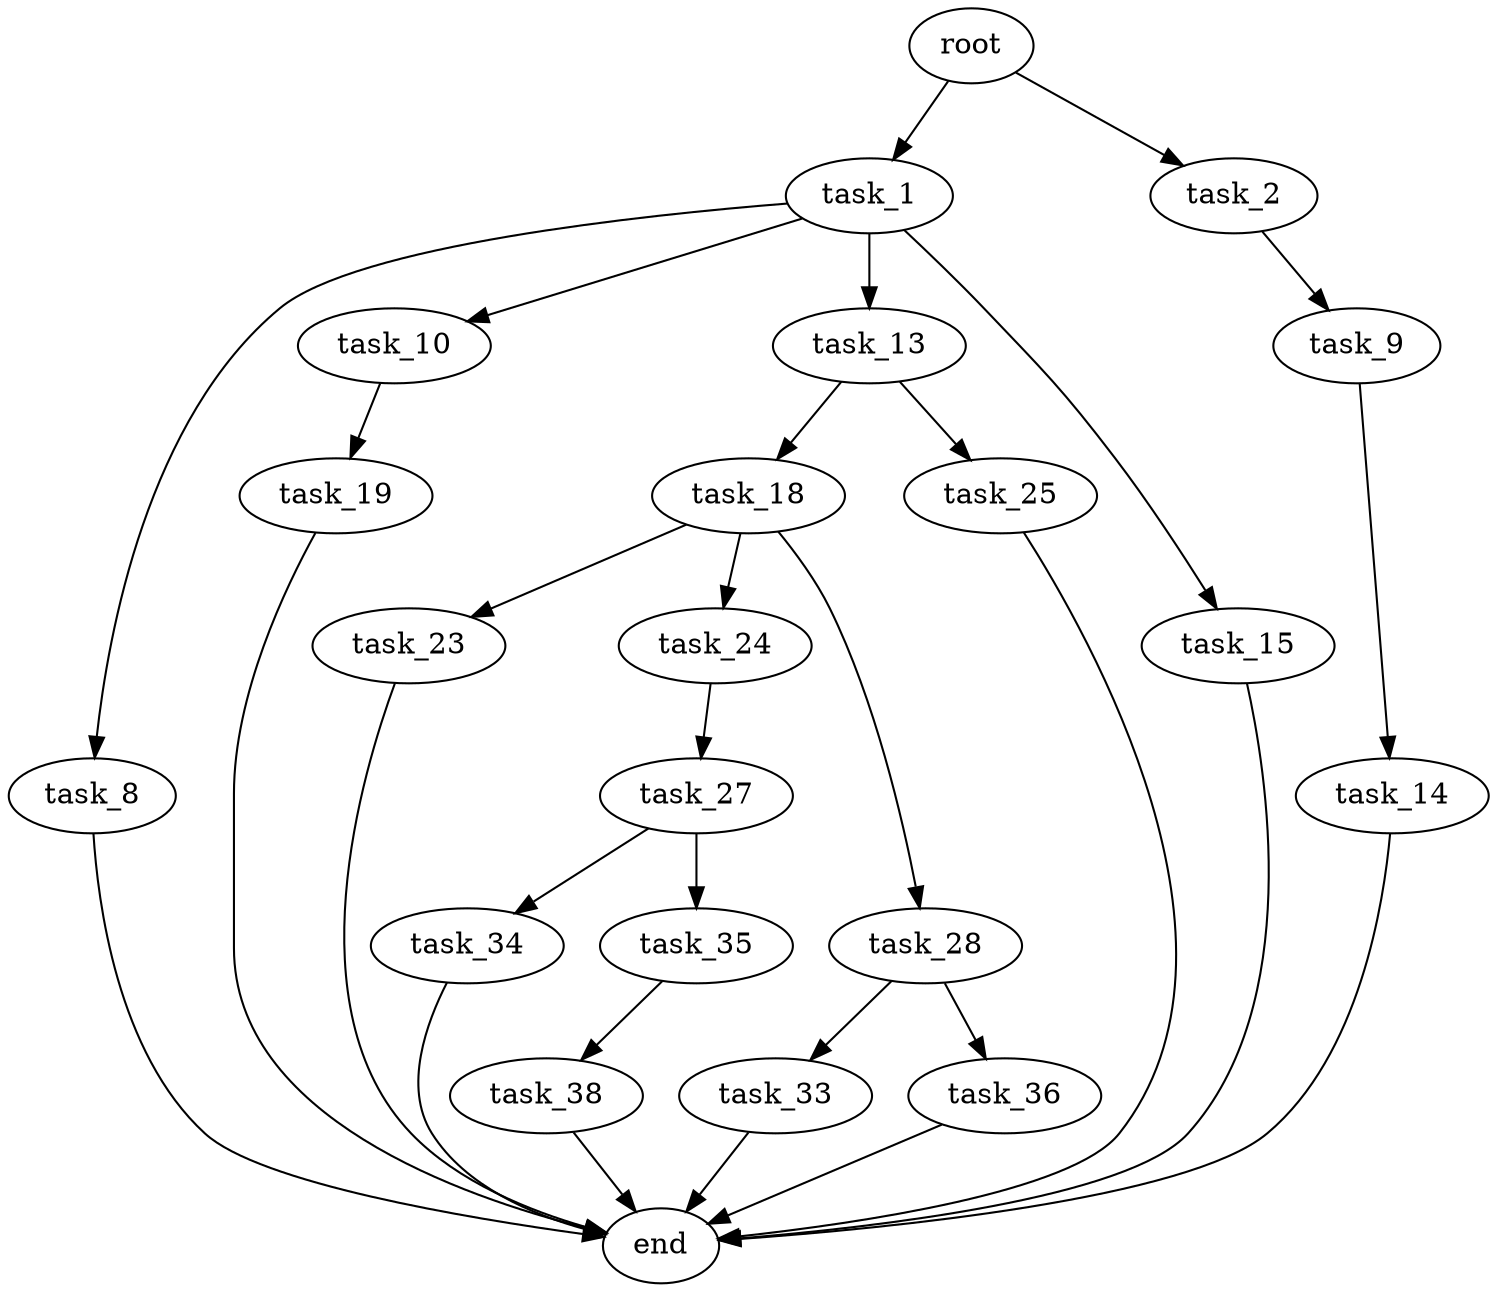digraph G {
  root [size="0.000000"];
  task_1 [size="26157841047.000000"];
  task_2 [size="368293445632.000000"];
  task_8 [size="348050099.000000"];
  task_10 [size="64282820274.000000"];
  task_13 [size="231928233984.000000"];
  task_15 [size="426393564064.000000"];
  task_9 [size="4677192899.000000"];
  end [size="0.000000"];
  task_14 [size="1073741824000.000000"];
  task_19 [size="116331124314.000000"];
  task_18 [size="22309173854.000000"];
  task_25 [size="28991029248.000000"];
  task_23 [size="8589934592.000000"];
  task_24 [size="175438862667.000000"];
  task_28 [size="16984722150.000000"];
  task_27 [size="7673271951.000000"];
  task_34 [size="185134103764.000000"];
  task_35 [size="49312923522.000000"];
  task_33 [size="782757789696.000000"];
  task_36 [size="134217728000.000000"];
  task_38 [size="782757789696.000000"];

  root -> task_1 [size="1.000000"];
  root -> task_2 [size="1.000000"];
  task_1 -> task_8 [size="838860800.000000"];
  task_1 -> task_10 [size="838860800.000000"];
  task_1 -> task_13 [size="838860800.000000"];
  task_1 -> task_15 [size="838860800.000000"];
  task_2 -> task_9 [size="411041792.000000"];
  task_8 -> end [size="1.000000"];
  task_10 -> task_19 [size="75497472.000000"];
  task_13 -> task_18 [size="301989888.000000"];
  task_13 -> task_25 [size="301989888.000000"];
  task_15 -> end [size="1.000000"];
  task_9 -> task_14 [size="75497472.000000"];
  task_14 -> end [size="1.000000"];
  task_19 -> end [size="1.000000"];
  task_18 -> task_23 [size="679477248.000000"];
  task_18 -> task_24 [size="679477248.000000"];
  task_18 -> task_28 [size="679477248.000000"];
  task_25 -> end [size="1.000000"];
  task_23 -> end [size="1.000000"];
  task_24 -> task_27 [size="301989888.000000"];
  task_28 -> task_33 [size="536870912.000000"];
  task_28 -> task_36 [size="536870912.000000"];
  task_27 -> task_34 [size="209715200.000000"];
  task_27 -> task_35 [size="209715200.000000"];
  task_34 -> end [size="1.000000"];
  task_35 -> task_38 [size="838860800.000000"];
  task_33 -> end [size="1.000000"];
  task_36 -> end [size="1.000000"];
  task_38 -> end [size="1.000000"];
}
